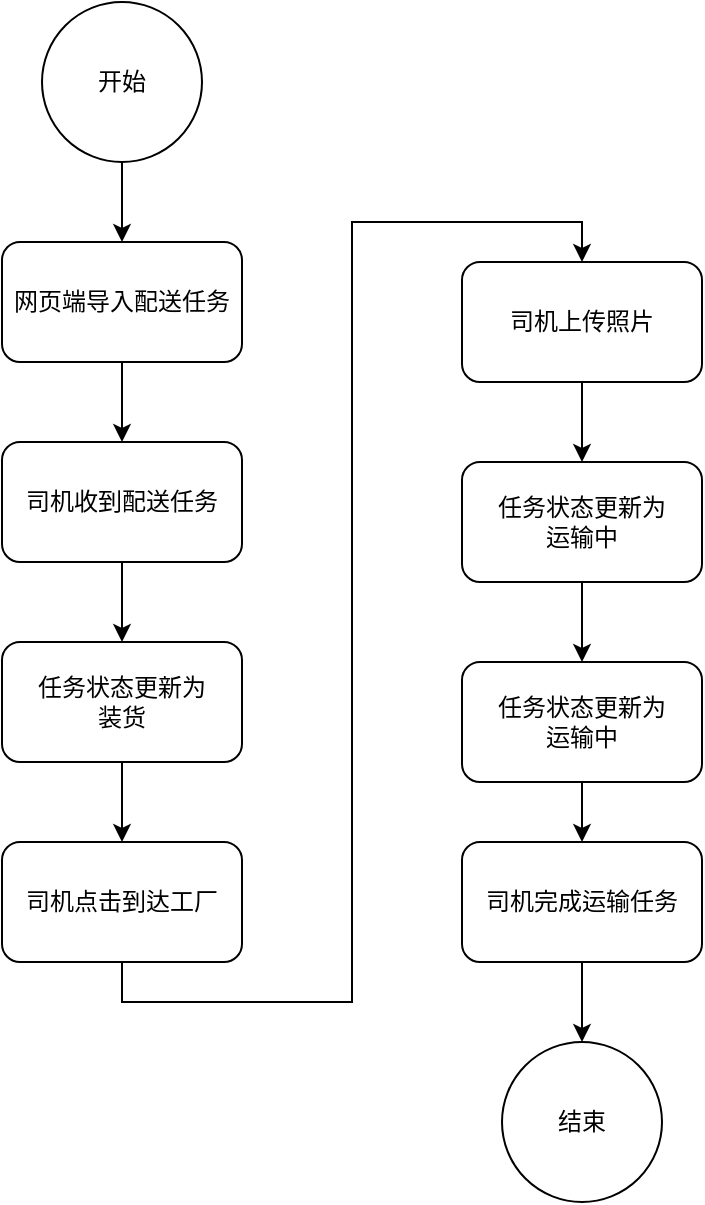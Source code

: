 <mxfile version="16.6.5" type="github">
  <diagram id="6WamHJM3YX5ozM1lHUuu" name="Page-1">
    <mxGraphModel dx="862" dy="481" grid="1" gridSize="10" guides="1" tooltips="1" connect="1" arrows="1" fold="1" page="1" pageScale="1" pageWidth="827" pageHeight="1169" math="0" shadow="0">
      <root>
        <mxCell id="0" />
        <mxCell id="1" parent="0" />
        <mxCell id="jKYQgYoo8GoiLYSZHEF5-3" style="edgeStyle=orthogonalEdgeStyle;rounded=0;orthogonalLoop=1;jettySize=auto;html=1;exitX=0.5;exitY=1;exitDx=0;exitDy=0;entryX=0.5;entryY=0;entryDx=0;entryDy=0;" edge="1" parent="1" source="jKYQgYoo8GoiLYSZHEF5-1" target="jKYQgYoo8GoiLYSZHEF5-2">
          <mxGeometry relative="1" as="geometry" />
        </mxCell>
        <mxCell id="jKYQgYoo8GoiLYSZHEF5-1" value="开始" style="ellipse;whiteSpace=wrap;html=1;aspect=fixed;" vertex="1" parent="1">
          <mxGeometry x="200" y="120" width="80" height="80" as="geometry" />
        </mxCell>
        <mxCell id="jKYQgYoo8GoiLYSZHEF5-5" style="edgeStyle=orthogonalEdgeStyle;rounded=0;orthogonalLoop=1;jettySize=auto;html=1;exitX=0.5;exitY=1;exitDx=0;exitDy=0;entryX=0.5;entryY=0;entryDx=0;entryDy=0;" edge="1" parent="1" source="jKYQgYoo8GoiLYSZHEF5-2" target="jKYQgYoo8GoiLYSZHEF5-4">
          <mxGeometry relative="1" as="geometry" />
        </mxCell>
        <mxCell id="jKYQgYoo8GoiLYSZHEF5-2" value="网页端导入配送任务" style="rounded=1;whiteSpace=wrap;html=1;" vertex="1" parent="1">
          <mxGeometry x="180" y="240" width="120" height="60" as="geometry" />
        </mxCell>
        <mxCell id="jKYQgYoo8GoiLYSZHEF5-7" style="edgeStyle=orthogonalEdgeStyle;rounded=0;orthogonalLoop=1;jettySize=auto;html=1;exitX=0.5;exitY=1;exitDx=0;exitDy=0;entryX=0.5;entryY=0;entryDx=0;entryDy=0;" edge="1" parent="1" source="jKYQgYoo8GoiLYSZHEF5-4" target="jKYQgYoo8GoiLYSZHEF5-6">
          <mxGeometry relative="1" as="geometry" />
        </mxCell>
        <mxCell id="jKYQgYoo8GoiLYSZHEF5-4" value="司机收到配送任务" style="rounded=1;whiteSpace=wrap;html=1;" vertex="1" parent="1">
          <mxGeometry x="180" y="340" width="120" height="60" as="geometry" />
        </mxCell>
        <mxCell id="jKYQgYoo8GoiLYSZHEF5-9" style="edgeStyle=orthogonalEdgeStyle;rounded=0;orthogonalLoop=1;jettySize=auto;html=1;exitX=0.5;exitY=1;exitDx=0;exitDy=0;entryX=0.5;entryY=0;entryDx=0;entryDy=0;" edge="1" parent="1" source="jKYQgYoo8GoiLYSZHEF5-6" target="jKYQgYoo8GoiLYSZHEF5-8">
          <mxGeometry relative="1" as="geometry" />
        </mxCell>
        <mxCell id="jKYQgYoo8GoiLYSZHEF5-6" value="任务状态更新为&lt;br&gt;装货" style="rounded=1;whiteSpace=wrap;html=1;" vertex="1" parent="1">
          <mxGeometry x="180" y="440" width="120" height="60" as="geometry" />
        </mxCell>
        <mxCell id="jKYQgYoo8GoiLYSZHEF5-11" style="edgeStyle=orthogonalEdgeStyle;rounded=0;orthogonalLoop=1;jettySize=auto;html=1;exitX=0.5;exitY=1;exitDx=0;exitDy=0;entryX=0.5;entryY=0;entryDx=0;entryDy=0;" edge="1" parent="1" source="jKYQgYoo8GoiLYSZHEF5-8" target="jKYQgYoo8GoiLYSZHEF5-10">
          <mxGeometry relative="1" as="geometry" />
        </mxCell>
        <mxCell id="jKYQgYoo8GoiLYSZHEF5-8" value="司机点击到达工厂" style="rounded=1;whiteSpace=wrap;html=1;" vertex="1" parent="1">
          <mxGeometry x="180" y="540" width="120" height="60" as="geometry" />
        </mxCell>
        <mxCell id="jKYQgYoo8GoiLYSZHEF5-13" style="edgeStyle=orthogonalEdgeStyle;rounded=0;orthogonalLoop=1;jettySize=auto;html=1;exitX=0.5;exitY=1;exitDx=0;exitDy=0;entryX=0.5;entryY=0;entryDx=0;entryDy=0;" edge="1" parent="1" source="jKYQgYoo8GoiLYSZHEF5-10" target="jKYQgYoo8GoiLYSZHEF5-12">
          <mxGeometry relative="1" as="geometry" />
        </mxCell>
        <mxCell id="jKYQgYoo8GoiLYSZHEF5-10" value="司机上传照片" style="rounded=1;whiteSpace=wrap;html=1;" vertex="1" parent="1">
          <mxGeometry x="410" y="250" width="120" height="60" as="geometry" />
        </mxCell>
        <mxCell id="jKYQgYoo8GoiLYSZHEF5-15" style="edgeStyle=orthogonalEdgeStyle;rounded=0;orthogonalLoop=1;jettySize=auto;html=1;exitX=0.5;exitY=1;exitDx=0;exitDy=0;entryX=0.5;entryY=0;entryDx=0;entryDy=0;" edge="1" parent="1" source="jKYQgYoo8GoiLYSZHEF5-12" target="jKYQgYoo8GoiLYSZHEF5-14">
          <mxGeometry relative="1" as="geometry" />
        </mxCell>
        <mxCell id="jKYQgYoo8GoiLYSZHEF5-12" value="任务状态更新为&lt;br&gt;运输中" style="rounded=1;whiteSpace=wrap;html=1;" vertex="1" parent="1">
          <mxGeometry x="410" y="350" width="120" height="60" as="geometry" />
        </mxCell>
        <mxCell id="jKYQgYoo8GoiLYSZHEF5-18" style="edgeStyle=orthogonalEdgeStyle;rounded=0;orthogonalLoop=1;jettySize=auto;html=1;exitX=0.5;exitY=1;exitDx=0;exitDy=0;entryX=0.5;entryY=0;entryDx=0;entryDy=0;" edge="1" parent="1" source="jKYQgYoo8GoiLYSZHEF5-14" target="jKYQgYoo8GoiLYSZHEF5-17">
          <mxGeometry relative="1" as="geometry" />
        </mxCell>
        <mxCell id="jKYQgYoo8GoiLYSZHEF5-14" value="任务状态更新为&lt;br&gt;运输中" style="rounded=1;whiteSpace=wrap;html=1;" vertex="1" parent="1">
          <mxGeometry x="410" y="450" width="120" height="60" as="geometry" />
        </mxCell>
        <mxCell id="jKYQgYoo8GoiLYSZHEF5-21" style="edgeStyle=orthogonalEdgeStyle;rounded=0;orthogonalLoop=1;jettySize=auto;html=1;exitX=0.5;exitY=1;exitDx=0;exitDy=0;entryX=0.5;entryY=0;entryDx=0;entryDy=0;" edge="1" parent="1" source="jKYQgYoo8GoiLYSZHEF5-17" target="jKYQgYoo8GoiLYSZHEF5-20">
          <mxGeometry relative="1" as="geometry" />
        </mxCell>
        <mxCell id="jKYQgYoo8GoiLYSZHEF5-17" value="司机完成运输任务" style="rounded=1;whiteSpace=wrap;html=1;" vertex="1" parent="1">
          <mxGeometry x="410" y="540" width="120" height="60" as="geometry" />
        </mxCell>
        <mxCell id="jKYQgYoo8GoiLYSZHEF5-20" value="结束" style="ellipse;whiteSpace=wrap;html=1;aspect=fixed;" vertex="1" parent="1">
          <mxGeometry x="430" y="640" width="80" height="80" as="geometry" />
        </mxCell>
      </root>
    </mxGraphModel>
  </diagram>
</mxfile>
